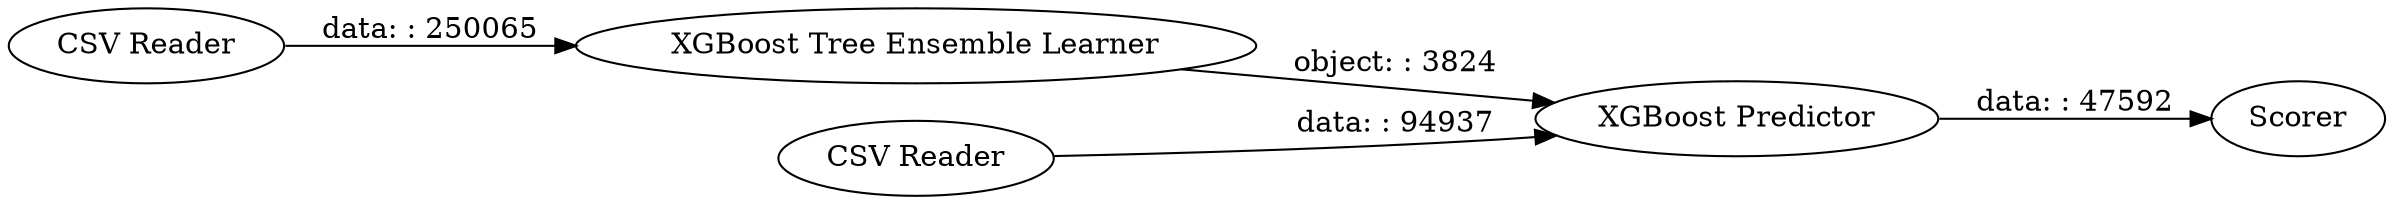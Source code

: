digraph {
	"9085491075549439712_7" [label=Scorer]
	"9085491075549439712_1" [label="CSV Reader"]
	"9085491075549439712_34" [label="XGBoost Tree Ensemble Learner"]
	"9085491075549439712_2" [label="CSV Reader"]
	"9085491075549439712_35" [label="XGBoost Predictor"]
	"9085491075549439712_2" -> "9085491075549439712_35" [label="data: : 94937"]
	"9085491075549439712_34" -> "9085491075549439712_35" [label="object: : 3824"]
	"9085491075549439712_1" -> "9085491075549439712_34" [label="data: : 250065"]
	"9085491075549439712_35" -> "9085491075549439712_7" [label="data: : 47592"]
	rankdir=LR
}

